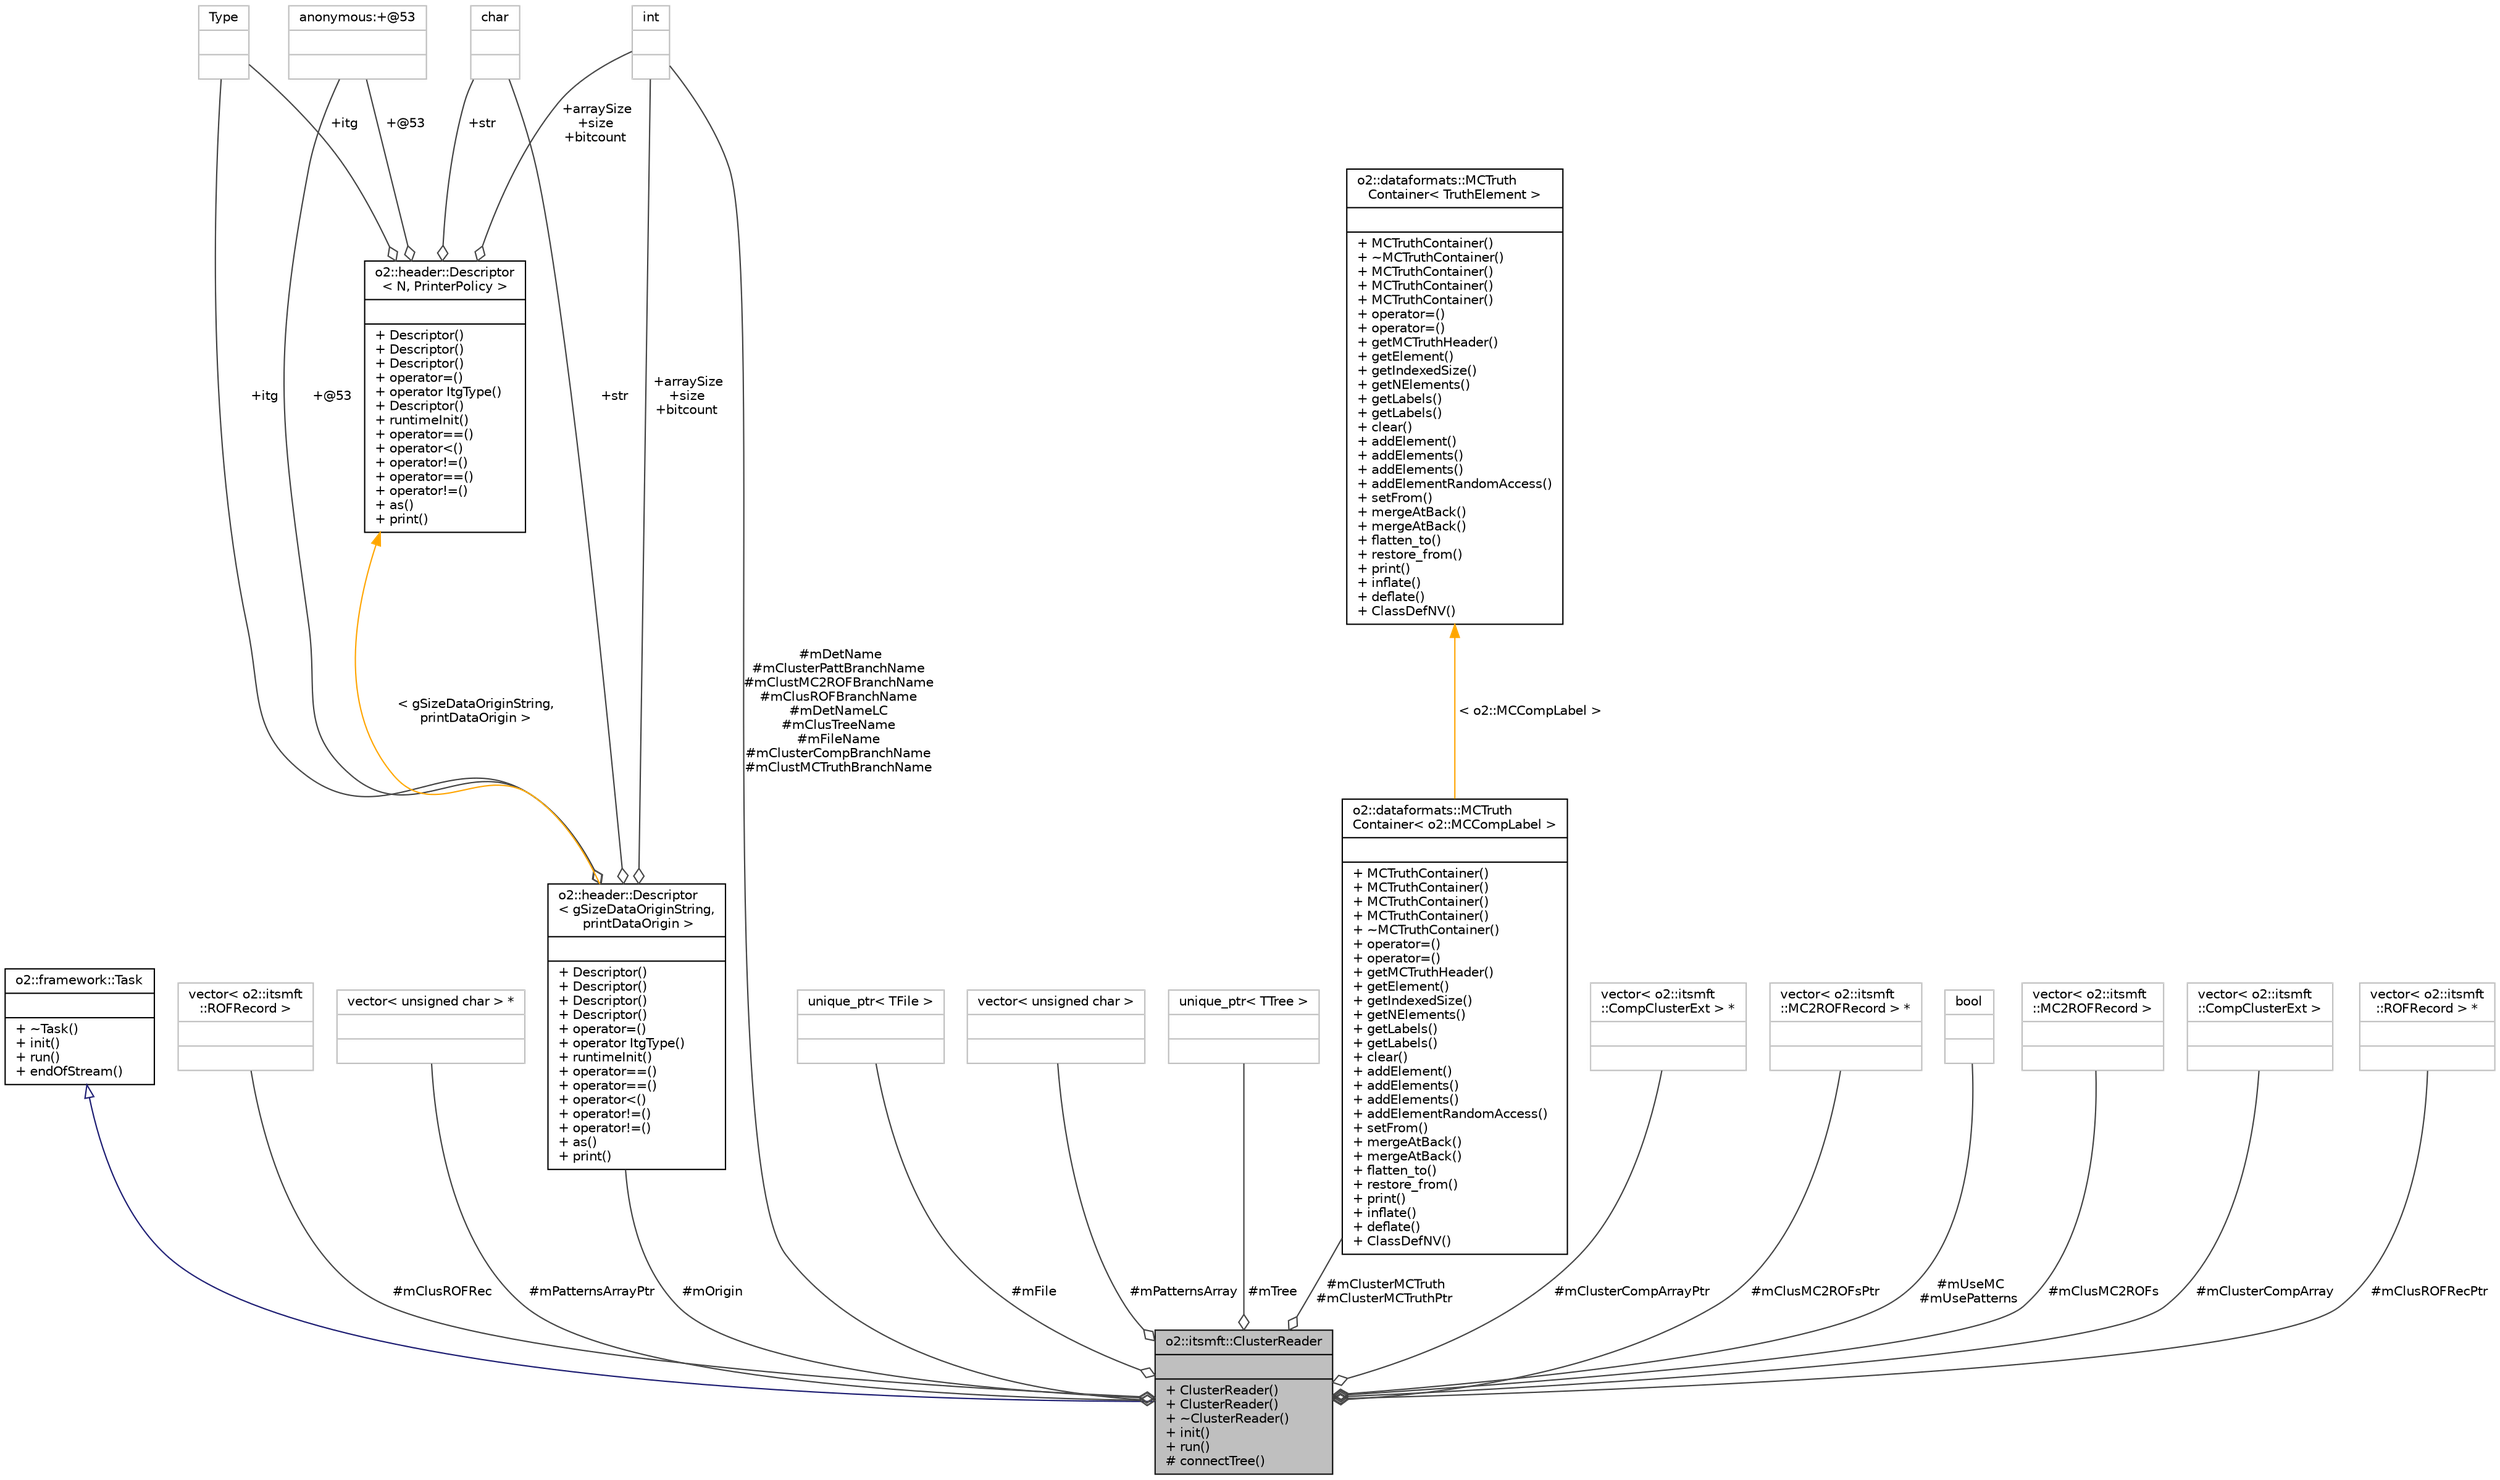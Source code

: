 digraph "o2::itsmft::ClusterReader"
{
 // INTERACTIVE_SVG=YES
  bgcolor="transparent";
  edge [fontname="Helvetica",fontsize="10",labelfontname="Helvetica",labelfontsize="10"];
  node [fontname="Helvetica",fontsize="10",shape=record];
  Node4 [label="{o2::itsmft::ClusterReader\n||+ ClusterReader()\l+ ClusterReader()\l+ ~ClusterReader()\l+ init()\l+ run()\l# connectTree()\l}",height=0.2,width=0.4,color="black", fillcolor="grey75", style="filled", fontcolor="black"];
  Node5 -> Node4 [dir="back",color="midnightblue",fontsize="10",style="solid",arrowtail="onormal",fontname="Helvetica"];
  Node5 [label="{o2::framework::Task\n||+ ~Task()\l+ init()\l+ run()\l+ endOfStream()\l}",height=0.2,width=0.4,color="black",URL="$de/dac/classo2_1_1framework_1_1Task.html"];
  Node6 -> Node4 [color="grey25",fontsize="10",style="solid",label=" #mClusROFRec" ,arrowhead="odiamond",fontname="Helvetica"];
  Node6 [label="{vector\< o2::itsmft\l::ROFRecord \>\n||}",height=0.2,width=0.4,color="grey75"];
  Node7 -> Node4 [color="grey25",fontsize="10",style="solid",label=" #mPatternsArrayPtr" ,arrowhead="odiamond",fontname="Helvetica"];
  Node7 [label="{vector\< unsigned char \> *\n||}",height=0.2,width=0.4,color="grey75"];
  Node8 -> Node4 [color="grey25",fontsize="10",style="solid",label=" #mOrigin" ,arrowhead="odiamond",fontname="Helvetica"];
  Node8 [label="{o2::header::Descriptor\l\< gSizeDataOriginString,\l printDataOrigin \>\n||+ Descriptor()\l+ Descriptor()\l+ Descriptor()\l+ Descriptor()\l+ operator=()\l+ operator ItgType()\l+ runtimeInit()\l+ operator==()\l+ operator==()\l+ operator\<()\l+ operator!=()\l+ operator!=()\l+ as()\l+ print()\l}",height=0.2,width=0.4,color="black",URL="$d9/db3/structo2_1_1header_1_1Descriptor.html"];
  Node9 -> Node8 [color="grey25",fontsize="10",style="solid",label=" +itg" ,arrowhead="odiamond",fontname="Helvetica"];
  Node9 [label="{Type\n||}",height=0.2,width=0.4,color="grey75"];
  Node10 -> Node8 [color="grey25",fontsize="10",style="solid",label=" +str" ,arrowhead="odiamond",fontname="Helvetica"];
  Node10 [label="{char\n||}",height=0.2,width=0.4,color="grey75"];
  Node11 -> Node8 [color="grey25",fontsize="10",style="solid",label=" +arraySize\n+size\n+bitcount" ,arrowhead="odiamond",fontname="Helvetica"];
  Node11 [label="{int\n||}",height=0.2,width=0.4,color="grey75"];
  Node12 -> Node8 [color="grey25",fontsize="10",style="solid",label=" +@53" ,arrowhead="odiamond",fontname="Helvetica"];
  Node12 [label="{anonymous:+@53\n||}",height=0.2,width=0.4,color="grey75"];
  Node13 -> Node8 [dir="back",color="orange",fontsize="10",style="solid",label=" \< gSizeDataOriginString,\l printDataOrigin \>" ,fontname="Helvetica"];
  Node13 [label="{o2::header::Descriptor\l\< N, PrinterPolicy \>\n||+ Descriptor()\l+ Descriptor()\l+ Descriptor()\l+ operator=()\l+ operator ItgType()\l+ Descriptor()\l+ runtimeInit()\l+ operator==()\l+ operator\<()\l+ operator!=()\l+ operator==()\l+ operator!=()\l+ as()\l+ print()\l}",height=0.2,width=0.4,color="black",URL="$d9/db3/structo2_1_1header_1_1Descriptor.html"];
  Node9 -> Node13 [color="grey25",fontsize="10",style="solid",label=" +itg" ,arrowhead="odiamond",fontname="Helvetica"];
  Node10 -> Node13 [color="grey25",fontsize="10",style="solid",label=" +str" ,arrowhead="odiamond",fontname="Helvetica"];
  Node11 -> Node13 [color="grey25",fontsize="10",style="solid",label=" +arraySize\n+size\n+bitcount" ,arrowhead="odiamond",fontname="Helvetica"];
  Node12 -> Node13 [color="grey25",fontsize="10",style="solid",label=" +@53" ,arrowhead="odiamond",fontname="Helvetica"];
  Node14 -> Node4 [color="grey25",fontsize="10",style="solid",label=" #mFile" ,arrowhead="odiamond",fontname="Helvetica"];
  Node14 [label="{unique_ptr\< TFile \>\n||}",height=0.2,width=0.4,color="grey75"];
  Node15 -> Node4 [color="grey25",fontsize="10",style="solid",label=" #mPatternsArray" ,arrowhead="odiamond",fontname="Helvetica"];
  Node15 [label="{vector\< unsigned char \>\n||}",height=0.2,width=0.4,color="grey75"];
  Node16 -> Node4 [color="grey25",fontsize="10",style="solid",label=" #mTree" ,arrowhead="odiamond",fontname="Helvetica"];
  Node16 [label="{unique_ptr\< TTree \>\n||}",height=0.2,width=0.4,color="grey75"];
  Node17 -> Node4 [color="grey25",fontsize="10",style="solid",label=" #mClusterMCTruth\n#mClusterMCTruthPtr" ,arrowhead="odiamond",fontname="Helvetica"];
  Node17 [label="{o2::dataformats::MCTruth\lContainer\< o2::MCCompLabel \>\n||+ MCTruthContainer()\l+ MCTruthContainer()\l+ MCTruthContainer()\l+ MCTruthContainer()\l+ ~MCTruthContainer()\l+ operator=()\l+ operator=()\l+ getMCTruthHeader()\l+ getElement()\l+ getIndexedSize()\l+ getNElements()\l+ getLabels()\l+ getLabels()\l+ clear()\l+ addElement()\l+ addElements()\l+ addElements()\l+ addElementRandomAccess()\l+ setFrom()\l+ mergeAtBack()\l+ mergeAtBack()\l+ flatten_to()\l+ restore_from()\l+ print()\l+ inflate()\l+ deflate()\l+ ClassDefNV()\l}",height=0.2,width=0.4,color="black",URL="$dc/daa/classo2_1_1dataformats_1_1MCTruthContainer.html"];
  Node18 -> Node17 [dir="back",color="orange",fontsize="10",style="solid",label=" \< o2::MCCompLabel \>" ,fontname="Helvetica"];
  Node18 [label="{o2::dataformats::MCTruth\lContainer\< TruthElement \>\n||+ MCTruthContainer()\l+ ~MCTruthContainer()\l+ MCTruthContainer()\l+ MCTruthContainer()\l+ MCTruthContainer()\l+ operator=()\l+ operator=()\l+ getMCTruthHeader()\l+ getElement()\l+ getIndexedSize()\l+ getNElements()\l+ getLabels()\l+ getLabels()\l+ clear()\l+ addElement()\l+ addElements()\l+ addElements()\l+ addElementRandomAccess()\l+ setFrom()\l+ mergeAtBack()\l+ mergeAtBack()\l+ flatten_to()\l+ restore_from()\l+ print()\l+ inflate()\l+ deflate()\l+ ClassDefNV()\l}",height=0.2,width=0.4,color="black",URL="$dc/daa/classo2_1_1dataformats_1_1MCTruthContainer.html",tooltip="A container to hold and manage MC truth information/labels. "];
  Node19 -> Node4 [color="grey25",fontsize="10",style="solid",label=" #mClusterCompArrayPtr" ,arrowhead="odiamond",fontname="Helvetica"];
  Node19 [label="{vector\< o2::itsmft\l::CompClusterExt \> *\n||}",height=0.2,width=0.4,color="grey75"];
  Node20 -> Node4 [color="grey25",fontsize="10",style="solid",label=" #mClusMC2ROFsPtr" ,arrowhead="odiamond",fontname="Helvetica"];
  Node20 [label="{vector\< o2::itsmft\l::MC2ROFRecord \> *\n||}",height=0.2,width=0.4,color="grey75"];
  Node11 -> Node4 [color="grey25",fontsize="10",style="solid",label=" #mDetName\n#mClusterPattBranchName\n#mClustMC2ROFBranchName\n#mClusROFBranchName\n#mDetNameLC\n#mClusTreeName\n#mFileName\n#mClusterCompBranchName\n#mClustMCTruthBranchName" ,arrowhead="odiamond",fontname="Helvetica"];
  Node21 -> Node4 [color="grey25",fontsize="10",style="solid",label=" #mUseMC\n#mUsePatterns" ,arrowhead="odiamond",fontname="Helvetica"];
  Node21 [label="{bool\n||}",height=0.2,width=0.4,color="grey75"];
  Node22 -> Node4 [color="grey25",fontsize="10",style="solid",label=" #mClusMC2ROFs" ,arrowhead="odiamond",fontname="Helvetica"];
  Node22 [label="{vector\< o2::itsmft\l::MC2ROFRecord \>\n||}",height=0.2,width=0.4,color="grey75"];
  Node23 -> Node4 [color="grey25",fontsize="10",style="solid",label=" #mClusterCompArray" ,arrowhead="odiamond",fontname="Helvetica"];
  Node23 [label="{vector\< o2::itsmft\l::CompClusterExt \>\n||}",height=0.2,width=0.4,color="grey75"];
  Node24 -> Node4 [color="grey25",fontsize="10",style="solid",label=" #mClusROFRecPtr" ,arrowhead="odiamond",fontname="Helvetica"];
  Node24 [label="{vector\< o2::itsmft\l::ROFRecord \> *\n||}",height=0.2,width=0.4,color="grey75"];
}
